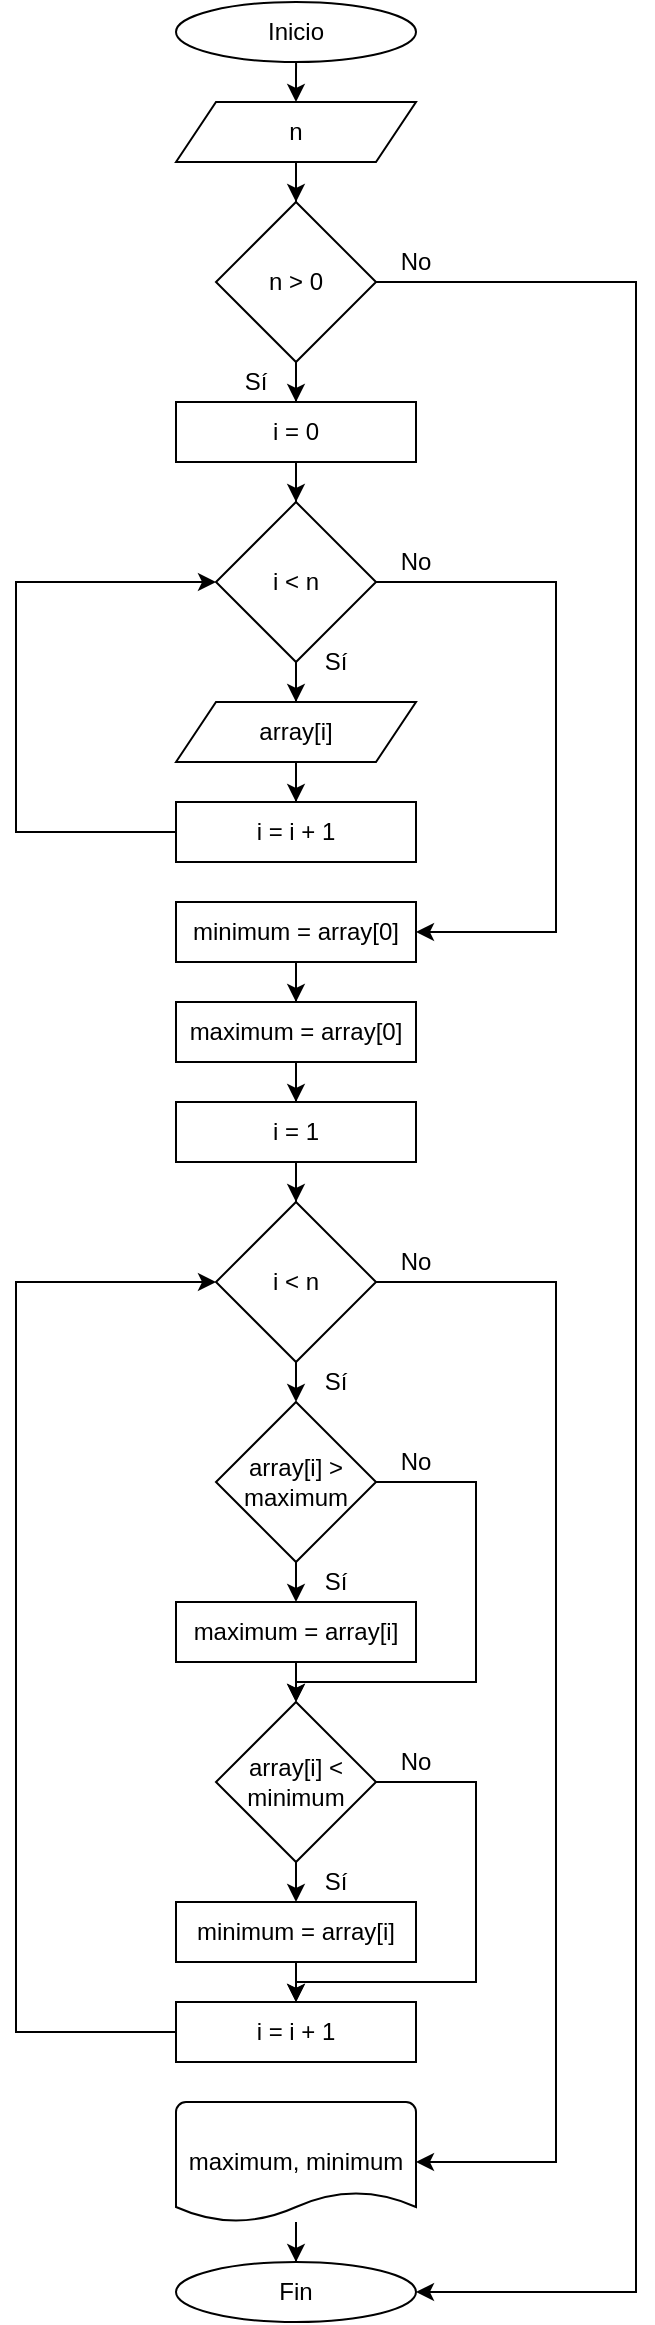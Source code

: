 <mxfile version="22.1.21" type="device">
  <diagram id="C5RBs43oDa-KdzZeNtuy" name="Page-1">
    <mxGraphModel dx="978" dy="482" grid="1" gridSize="10" guides="1" tooltips="1" connect="1" arrows="1" fold="1" page="1" pageScale="1" pageWidth="827" pageHeight="1169" math="0" shadow="0">
      <root>
        <mxCell id="WIyWlLk6GJQsqaUBKTNV-0" />
        <mxCell id="WIyWlLk6GJQsqaUBKTNV-1" parent="WIyWlLk6GJQsqaUBKTNV-0" />
        <mxCell id="hy1i4Z7QahPfgGf05g7D-54" style="edgeStyle=orthogonalEdgeStyle;rounded=0;orthogonalLoop=1;jettySize=auto;html=1;entryX=0.5;entryY=0;entryDx=0;entryDy=0;" edge="1" parent="WIyWlLk6GJQsqaUBKTNV-1" target="hy1i4Z7QahPfgGf05g7D-56">
          <mxGeometry relative="1" as="geometry">
            <mxPoint x="230.018" y="40" as="sourcePoint" />
          </mxGeometry>
        </mxCell>
        <mxCell id="hy1i4Z7QahPfgGf05g7D-83" style="edgeStyle=orthogonalEdgeStyle;rounded=0;orthogonalLoop=1;jettySize=auto;html=1;entryX=0.5;entryY=0;entryDx=0;entryDy=0;" edge="1" parent="WIyWlLk6GJQsqaUBKTNV-1" source="hy1i4Z7QahPfgGf05g7D-56" target="hy1i4Z7QahPfgGf05g7D-82">
          <mxGeometry relative="1" as="geometry" />
        </mxCell>
        <mxCell id="hy1i4Z7QahPfgGf05g7D-56" value="n" style="shape=parallelogram;perimeter=parallelogramPerimeter;whiteSpace=wrap;html=1;fixedSize=1;" vertex="1" parent="WIyWlLk6GJQsqaUBKTNV-1">
          <mxGeometry x="170" y="60" width="120" height="30" as="geometry" />
        </mxCell>
        <mxCell id="hy1i4Z7QahPfgGf05g7D-57" style="edgeStyle=orthogonalEdgeStyle;rounded=0;orthogonalLoop=1;jettySize=auto;html=1;entryX=0.5;entryY=0;entryDx=0;entryDy=0;" edge="1" parent="WIyWlLk6GJQsqaUBKTNV-1" source="hy1i4Z7QahPfgGf05g7D-58" target="hy1i4Z7QahPfgGf05g7D-61">
          <mxGeometry relative="1" as="geometry" />
        </mxCell>
        <mxCell id="hy1i4Z7QahPfgGf05g7D-58" value="i = 0" style="rounded=0;whiteSpace=wrap;html=1;" vertex="1" parent="WIyWlLk6GJQsqaUBKTNV-1">
          <mxGeometry x="170" y="210" width="120" height="30" as="geometry" />
        </mxCell>
        <mxCell id="hy1i4Z7QahPfgGf05g7D-59" style="edgeStyle=orthogonalEdgeStyle;rounded=0;orthogonalLoop=1;jettySize=auto;html=1;entryX=0.5;entryY=0;entryDx=0;entryDy=0;" edge="1" parent="WIyWlLk6GJQsqaUBKTNV-1" source="hy1i4Z7QahPfgGf05g7D-61" target="hy1i4Z7QahPfgGf05g7D-63">
          <mxGeometry relative="1" as="geometry" />
        </mxCell>
        <mxCell id="hy1i4Z7QahPfgGf05g7D-60" style="edgeStyle=orthogonalEdgeStyle;rounded=0;orthogonalLoop=1;jettySize=auto;html=1;exitX=1;exitY=0.5;exitDx=0;exitDy=0;entryX=1;entryY=0.5;entryDx=0;entryDy=0;" edge="1" parent="WIyWlLk6GJQsqaUBKTNV-1" source="hy1i4Z7QahPfgGf05g7D-61" target="hy1i4Z7QahPfgGf05g7D-67">
          <mxGeometry relative="1" as="geometry">
            <Array as="points">
              <mxPoint x="360" y="300" />
              <mxPoint x="360" y="475" />
            </Array>
          </mxGeometry>
        </mxCell>
        <mxCell id="hy1i4Z7QahPfgGf05g7D-61" value="i &amp;lt; n" style="rhombus;whiteSpace=wrap;html=1;" vertex="1" parent="WIyWlLk6GJQsqaUBKTNV-1">
          <mxGeometry x="190" y="260" width="80" height="80" as="geometry" />
        </mxCell>
        <mxCell id="hy1i4Z7QahPfgGf05g7D-62" style="edgeStyle=orthogonalEdgeStyle;rounded=0;orthogonalLoop=1;jettySize=auto;html=1;entryX=0.5;entryY=0;entryDx=0;entryDy=0;" edge="1" parent="WIyWlLk6GJQsqaUBKTNV-1" source="hy1i4Z7QahPfgGf05g7D-63" target="hy1i4Z7QahPfgGf05g7D-65">
          <mxGeometry relative="1" as="geometry" />
        </mxCell>
        <mxCell id="hy1i4Z7QahPfgGf05g7D-63" value="array[i]" style="shape=parallelogram;perimeter=parallelogramPerimeter;whiteSpace=wrap;html=1;fixedSize=1;" vertex="1" parent="WIyWlLk6GJQsqaUBKTNV-1">
          <mxGeometry x="170" y="360" width="120" height="30" as="geometry" />
        </mxCell>
        <mxCell id="hy1i4Z7QahPfgGf05g7D-64" style="edgeStyle=elbowEdgeStyle;rounded=0;orthogonalLoop=1;jettySize=auto;html=1;" edge="1" parent="WIyWlLk6GJQsqaUBKTNV-1" source="hy1i4Z7QahPfgGf05g7D-65" target="hy1i4Z7QahPfgGf05g7D-61">
          <mxGeometry relative="1" as="geometry">
            <mxPoint x="160" y="300" as="targetPoint" />
            <Array as="points">
              <mxPoint x="90" y="360" />
            </Array>
          </mxGeometry>
        </mxCell>
        <mxCell id="hy1i4Z7QahPfgGf05g7D-65" value="i = i + 1" style="rounded=0;whiteSpace=wrap;html=1;" vertex="1" parent="WIyWlLk6GJQsqaUBKTNV-1">
          <mxGeometry x="170" y="410" width="120" height="30" as="geometry" />
        </mxCell>
        <mxCell id="hy1i4Z7QahPfgGf05g7D-87" style="edgeStyle=orthogonalEdgeStyle;rounded=0;orthogonalLoop=1;jettySize=auto;html=1;entryX=0.5;entryY=0;entryDx=0;entryDy=0;" edge="1" parent="WIyWlLk6GJQsqaUBKTNV-1" source="hy1i4Z7QahPfgGf05g7D-67" target="hy1i4Z7QahPfgGf05g7D-86">
          <mxGeometry relative="1" as="geometry" />
        </mxCell>
        <mxCell id="hy1i4Z7QahPfgGf05g7D-67" value="minimum = array[0]" style="rounded=0;whiteSpace=wrap;html=1;" vertex="1" parent="WIyWlLk6GJQsqaUBKTNV-1">
          <mxGeometry x="170" y="460" width="120" height="30" as="geometry" />
        </mxCell>
        <mxCell id="hy1i4Z7QahPfgGf05g7D-68" style="edgeStyle=orthogonalEdgeStyle;rounded=0;orthogonalLoop=1;jettySize=auto;html=1;entryX=0.5;entryY=0;entryDx=0;entryDy=0;" edge="1" parent="WIyWlLk6GJQsqaUBKTNV-1" source="hy1i4Z7QahPfgGf05g7D-69">
          <mxGeometry relative="1" as="geometry">
            <mxPoint x="230.0" y="710" as="targetPoint" />
          </mxGeometry>
        </mxCell>
        <mxCell id="hy1i4Z7QahPfgGf05g7D-114" style="edgeStyle=elbowEdgeStyle;rounded=0;orthogonalLoop=1;jettySize=auto;html=1;" edge="1" parent="WIyWlLk6GJQsqaUBKTNV-1" source="hy1i4Z7QahPfgGf05g7D-69" target="hy1i4Z7QahPfgGf05g7D-102">
          <mxGeometry relative="1" as="geometry">
            <Array as="points">
              <mxPoint x="360" y="875" />
            </Array>
          </mxGeometry>
        </mxCell>
        <mxCell id="hy1i4Z7QahPfgGf05g7D-69" value="i &amp;lt; n" style="rhombus;whiteSpace=wrap;html=1;" vertex="1" parent="WIyWlLk6GJQsqaUBKTNV-1">
          <mxGeometry x="190" y="610" width="80" height="80" as="geometry" />
        </mxCell>
        <mxCell id="hy1i4Z7QahPfgGf05g7D-70" style="edgeStyle=orthogonalEdgeStyle;rounded=0;orthogonalLoop=1;jettySize=auto;html=1;entryX=0.5;entryY=0;entryDx=0;entryDy=0;" edge="1" parent="WIyWlLk6GJQsqaUBKTNV-1" source="hy1i4Z7QahPfgGf05g7D-71" target="hy1i4Z7QahPfgGf05g7D-69">
          <mxGeometry relative="1" as="geometry" />
        </mxCell>
        <mxCell id="hy1i4Z7QahPfgGf05g7D-71" value="i = 1" style="rounded=0;whiteSpace=wrap;html=1;" vertex="1" parent="WIyWlLk6GJQsqaUBKTNV-1">
          <mxGeometry x="170" y="560" width="120" height="30" as="geometry" />
        </mxCell>
        <mxCell id="hy1i4Z7QahPfgGf05g7D-72" style="edgeStyle=elbowEdgeStyle;rounded=0;orthogonalLoop=1;jettySize=auto;html=1;" edge="1" parent="WIyWlLk6GJQsqaUBKTNV-1" source="hy1i4Z7QahPfgGf05g7D-73" target="hy1i4Z7QahPfgGf05g7D-69">
          <mxGeometry relative="1" as="geometry">
            <mxPoint x="90" y="580" as="targetPoint" />
            <Array as="points">
              <mxPoint x="90" y="650" />
            </Array>
          </mxGeometry>
        </mxCell>
        <mxCell id="hy1i4Z7QahPfgGf05g7D-73" value="i = i + 1" style="rounded=0;whiteSpace=wrap;html=1;" vertex="1" parent="WIyWlLk6GJQsqaUBKTNV-1">
          <mxGeometry x="170" y="1010" width="120" height="30" as="geometry" />
        </mxCell>
        <mxCell id="hy1i4Z7QahPfgGf05g7D-80" value="Inicio" style="strokeWidth=1;html=1;shape=mxgraph.flowchart.start_1;whiteSpace=wrap;" vertex="1" parent="WIyWlLk6GJQsqaUBKTNV-1">
          <mxGeometry x="170" y="10" width="120" height="30" as="geometry" />
        </mxCell>
        <mxCell id="hy1i4Z7QahPfgGf05g7D-85" style="edgeStyle=orthogonalEdgeStyle;rounded=0;orthogonalLoop=1;jettySize=auto;html=1;entryX=0.5;entryY=0;entryDx=0;entryDy=0;" edge="1" parent="WIyWlLk6GJQsqaUBKTNV-1" source="hy1i4Z7QahPfgGf05g7D-82" target="hy1i4Z7QahPfgGf05g7D-58">
          <mxGeometry relative="1" as="geometry" />
        </mxCell>
        <mxCell id="hy1i4Z7QahPfgGf05g7D-82" value="n &amp;gt; 0" style="rhombus;whiteSpace=wrap;html=1;" vertex="1" parent="WIyWlLk6GJQsqaUBKTNV-1">
          <mxGeometry x="190" y="110" width="80" height="80" as="geometry" />
        </mxCell>
        <mxCell id="hy1i4Z7QahPfgGf05g7D-89" style="edgeStyle=orthogonalEdgeStyle;rounded=0;orthogonalLoop=1;jettySize=auto;html=1;entryX=0.5;entryY=0;entryDx=0;entryDy=0;" edge="1" parent="WIyWlLk6GJQsqaUBKTNV-1" source="hy1i4Z7QahPfgGf05g7D-86" target="hy1i4Z7QahPfgGf05g7D-71">
          <mxGeometry relative="1" as="geometry" />
        </mxCell>
        <mxCell id="hy1i4Z7QahPfgGf05g7D-86" value="maximum = array[0]" style="rounded=0;whiteSpace=wrap;html=1;" vertex="1" parent="WIyWlLk6GJQsqaUBKTNV-1">
          <mxGeometry x="170" y="510" width="120" height="30" as="geometry" />
        </mxCell>
        <mxCell id="hy1i4Z7QahPfgGf05g7D-96" style="edgeStyle=orthogonalEdgeStyle;rounded=0;orthogonalLoop=1;jettySize=auto;html=1;exitX=0.5;exitY=1;exitDx=0;exitDy=0;entryX=0.5;entryY=0;entryDx=0;entryDy=0;" edge="1" parent="WIyWlLk6GJQsqaUBKTNV-1" source="hy1i4Z7QahPfgGf05g7D-91" target="hy1i4Z7QahPfgGf05g7D-92">
          <mxGeometry relative="1" as="geometry" />
        </mxCell>
        <mxCell id="hy1i4Z7QahPfgGf05g7D-99" style="edgeStyle=orthogonalEdgeStyle;rounded=0;orthogonalLoop=1;jettySize=auto;html=1;exitX=1;exitY=0.5;exitDx=0;exitDy=0;entryX=0.5;entryY=0;entryDx=0;entryDy=0;" edge="1" parent="WIyWlLk6GJQsqaUBKTNV-1" source="hy1i4Z7QahPfgGf05g7D-91" target="hy1i4Z7QahPfgGf05g7D-94">
          <mxGeometry relative="1" as="geometry">
            <Array as="points">
              <mxPoint x="320" y="750" />
              <mxPoint x="320" y="850" />
              <mxPoint x="230" y="850" />
            </Array>
          </mxGeometry>
        </mxCell>
        <mxCell id="hy1i4Z7QahPfgGf05g7D-91" value="array[i] &amp;gt; maximum" style="rhombus;whiteSpace=wrap;html=1;" vertex="1" parent="WIyWlLk6GJQsqaUBKTNV-1">
          <mxGeometry x="190" y="710" width="80" height="80" as="geometry" />
        </mxCell>
        <mxCell id="hy1i4Z7QahPfgGf05g7D-97" style="edgeStyle=orthogonalEdgeStyle;rounded=0;orthogonalLoop=1;jettySize=auto;html=1;exitX=0.5;exitY=1;exitDx=0;exitDy=0;entryX=0.5;entryY=0;entryDx=0;entryDy=0;" edge="1" parent="WIyWlLk6GJQsqaUBKTNV-1" source="hy1i4Z7QahPfgGf05g7D-92" target="hy1i4Z7QahPfgGf05g7D-94">
          <mxGeometry relative="1" as="geometry" />
        </mxCell>
        <mxCell id="hy1i4Z7QahPfgGf05g7D-92" value="maximum = array[i]" style="rounded=0;whiteSpace=wrap;html=1;" vertex="1" parent="WIyWlLk6GJQsqaUBKTNV-1">
          <mxGeometry x="170" y="810" width="120" height="30" as="geometry" />
        </mxCell>
        <mxCell id="hy1i4Z7QahPfgGf05g7D-98" style="edgeStyle=orthogonalEdgeStyle;rounded=0;orthogonalLoop=1;jettySize=auto;html=1;exitX=0.5;exitY=1;exitDx=0;exitDy=0;entryX=0.5;entryY=0;entryDx=0;entryDy=0;" edge="1" parent="WIyWlLk6GJQsqaUBKTNV-1" source="hy1i4Z7QahPfgGf05g7D-94" target="hy1i4Z7QahPfgGf05g7D-95">
          <mxGeometry relative="1" as="geometry" />
        </mxCell>
        <mxCell id="hy1i4Z7QahPfgGf05g7D-100" style="edgeStyle=orthogonalEdgeStyle;rounded=0;orthogonalLoop=1;jettySize=auto;html=1;exitX=1;exitY=0.5;exitDx=0;exitDy=0;" edge="1" parent="WIyWlLk6GJQsqaUBKTNV-1" source="hy1i4Z7QahPfgGf05g7D-94">
          <mxGeometry relative="1" as="geometry">
            <mxPoint x="230" y="1010" as="targetPoint" />
            <Array as="points">
              <mxPoint x="320" y="900" />
              <mxPoint x="320" y="1000" />
              <mxPoint x="230" y="1000" />
            </Array>
          </mxGeometry>
        </mxCell>
        <mxCell id="hy1i4Z7QahPfgGf05g7D-94" value="array[i] &amp;lt; minimum" style="rhombus;whiteSpace=wrap;html=1;" vertex="1" parent="WIyWlLk6GJQsqaUBKTNV-1">
          <mxGeometry x="190" y="860" width="80" height="80" as="geometry" />
        </mxCell>
        <mxCell id="hy1i4Z7QahPfgGf05g7D-101" style="edgeStyle=orthogonalEdgeStyle;rounded=0;orthogonalLoop=1;jettySize=auto;html=1;exitX=0.5;exitY=1;exitDx=0;exitDy=0;entryX=0.5;entryY=0;entryDx=0;entryDy=0;" edge="1" parent="WIyWlLk6GJQsqaUBKTNV-1" source="hy1i4Z7QahPfgGf05g7D-95" target="hy1i4Z7QahPfgGf05g7D-73">
          <mxGeometry relative="1" as="geometry" />
        </mxCell>
        <mxCell id="hy1i4Z7QahPfgGf05g7D-95" value="minimum = array[i]" style="rounded=0;whiteSpace=wrap;html=1;" vertex="1" parent="WIyWlLk6GJQsqaUBKTNV-1">
          <mxGeometry x="170" y="960" width="120" height="30" as="geometry" />
        </mxCell>
        <mxCell id="hy1i4Z7QahPfgGf05g7D-102" value="maximum, minimum" style="strokeWidth=1;html=1;shape=mxgraph.flowchart.document2;whiteSpace=wrap;size=0.25;" vertex="1" parent="WIyWlLk6GJQsqaUBKTNV-1">
          <mxGeometry x="170" y="1060" width="120" height="60" as="geometry" />
        </mxCell>
        <mxCell id="hy1i4Z7QahPfgGf05g7D-103" value="Fin" style="strokeWidth=1;html=1;shape=mxgraph.flowchart.start_1;whiteSpace=wrap;" vertex="1" parent="WIyWlLk6GJQsqaUBKTNV-1">
          <mxGeometry x="170" y="1140" width="120" height="30" as="geometry" />
        </mxCell>
        <mxCell id="hy1i4Z7QahPfgGf05g7D-104" style="edgeStyle=orthogonalEdgeStyle;rounded=0;orthogonalLoop=1;jettySize=auto;html=1;entryX=0.5;entryY=0;entryDx=0;entryDy=0;entryPerimeter=0;" edge="1" parent="WIyWlLk6GJQsqaUBKTNV-1" source="hy1i4Z7QahPfgGf05g7D-102" target="hy1i4Z7QahPfgGf05g7D-103">
          <mxGeometry relative="1" as="geometry" />
        </mxCell>
        <mxCell id="hy1i4Z7QahPfgGf05g7D-105" style="edgeStyle=elbowEdgeStyle;rounded=0;orthogonalLoop=1;jettySize=auto;html=1;entryX=1;entryY=0.5;entryDx=0;entryDy=0;entryPerimeter=0;" edge="1" parent="WIyWlLk6GJQsqaUBKTNV-1" source="hy1i4Z7QahPfgGf05g7D-82" target="hy1i4Z7QahPfgGf05g7D-103">
          <mxGeometry relative="1" as="geometry">
            <Array as="points">
              <mxPoint x="400" y="650" />
            </Array>
          </mxGeometry>
        </mxCell>
        <mxCell id="hy1i4Z7QahPfgGf05g7D-107" value="No" style="text;html=1;strokeColor=none;fillColor=none;align=center;verticalAlign=middle;whiteSpace=wrap;rounded=0;" vertex="1" parent="WIyWlLk6GJQsqaUBKTNV-1">
          <mxGeometry x="280" y="130" width="20" height="20" as="geometry" />
        </mxCell>
        <mxCell id="hy1i4Z7QahPfgGf05g7D-109" value="Sí" style="text;html=1;strokeColor=none;fillColor=none;align=center;verticalAlign=middle;whiteSpace=wrap;rounded=0;" vertex="1" parent="WIyWlLk6GJQsqaUBKTNV-1">
          <mxGeometry x="200" y="190" width="20" height="20" as="geometry" />
        </mxCell>
        <mxCell id="hy1i4Z7QahPfgGf05g7D-110" value="Sí" style="text;html=1;strokeColor=none;fillColor=none;align=center;verticalAlign=middle;whiteSpace=wrap;rounded=0;" vertex="1" parent="WIyWlLk6GJQsqaUBKTNV-1">
          <mxGeometry x="240" y="330" width="20" height="20" as="geometry" />
        </mxCell>
        <mxCell id="hy1i4Z7QahPfgGf05g7D-112" value="No" style="text;html=1;strokeColor=none;fillColor=none;align=center;verticalAlign=middle;whiteSpace=wrap;rounded=0;" vertex="1" parent="WIyWlLk6GJQsqaUBKTNV-1">
          <mxGeometry x="280" y="280" width="20" height="20" as="geometry" />
        </mxCell>
        <mxCell id="hy1i4Z7QahPfgGf05g7D-115" value="Sí" style="text;html=1;strokeColor=none;fillColor=none;align=center;verticalAlign=middle;whiteSpace=wrap;rounded=0;" vertex="1" parent="WIyWlLk6GJQsqaUBKTNV-1">
          <mxGeometry x="240" y="690" width="20" height="20" as="geometry" />
        </mxCell>
        <mxCell id="hy1i4Z7QahPfgGf05g7D-117" value="No" style="text;html=1;strokeColor=none;fillColor=none;align=center;verticalAlign=middle;whiteSpace=wrap;rounded=0;" vertex="1" parent="WIyWlLk6GJQsqaUBKTNV-1">
          <mxGeometry x="280" y="630" width="20" height="20" as="geometry" />
        </mxCell>
        <mxCell id="hy1i4Z7QahPfgGf05g7D-121" value="Sí" style="text;html=1;strokeColor=none;fillColor=none;align=center;verticalAlign=middle;whiteSpace=wrap;rounded=0;" vertex="1" parent="WIyWlLk6GJQsqaUBKTNV-1">
          <mxGeometry x="240" y="790" width="20" height="20" as="geometry" />
        </mxCell>
        <mxCell id="hy1i4Z7QahPfgGf05g7D-122" value="No" style="text;html=1;strokeColor=none;fillColor=none;align=center;verticalAlign=middle;whiteSpace=wrap;rounded=0;" vertex="1" parent="WIyWlLk6GJQsqaUBKTNV-1">
          <mxGeometry x="280" y="730" width="20" height="20" as="geometry" />
        </mxCell>
        <mxCell id="hy1i4Z7QahPfgGf05g7D-123" value="No" style="text;html=1;strokeColor=none;fillColor=none;align=center;verticalAlign=middle;whiteSpace=wrap;rounded=0;" vertex="1" parent="WIyWlLk6GJQsqaUBKTNV-1">
          <mxGeometry x="280" y="880" width="20" height="20" as="geometry" />
        </mxCell>
        <mxCell id="hy1i4Z7QahPfgGf05g7D-125" value="Sí" style="text;html=1;strokeColor=none;fillColor=none;align=center;verticalAlign=middle;whiteSpace=wrap;rounded=0;" vertex="1" parent="WIyWlLk6GJQsqaUBKTNV-1">
          <mxGeometry x="240" y="940" width="20" height="20" as="geometry" />
        </mxCell>
      </root>
    </mxGraphModel>
  </diagram>
</mxfile>
